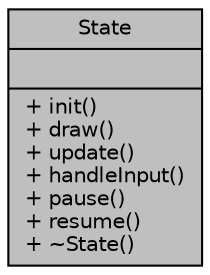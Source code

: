 digraph "State"
{
 // INTERACTIVE_SVG=YES
 // LATEX_PDF_SIZE
  edge [fontname="Helvetica",fontsize="10",labelfontname="Helvetica",labelfontsize="10"];
  node [fontname="Helvetica",fontsize="10",shape=record];
  Node1 [label="{State\n||+ init()\l+ draw()\l+ update()\l+ handleInput()\l+ pause()\l+ resume()\l+ ~State()\l}",height=0.2,width=0.4,color="black", fillcolor="grey75", style="filled", fontcolor="black",tooltip=" "];
}
